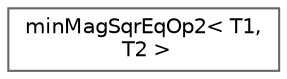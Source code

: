 digraph "Graphical Class Hierarchy"
{
 // LATEX_PDF_SIZE
  bgcolor="transparent";
  edge [fontname=Helvetica,fontsize=10,labelfontname=Helvetica,labelfontsize=10];
  node [fontname=Helvetica,fontsize=10,shape=box,height=0.2,width=0.4];
  rankdir="LR";
  Node0 [id="Node000000",label="minMagSqrEqOp2\< T1,\l T2 \>",height=0.2,width=0.4,color="grey40", fillcolor="white", style="filled",URL="$structFoam_1_1minMagSqrEqOp2.html",tooltip=" "];
}

